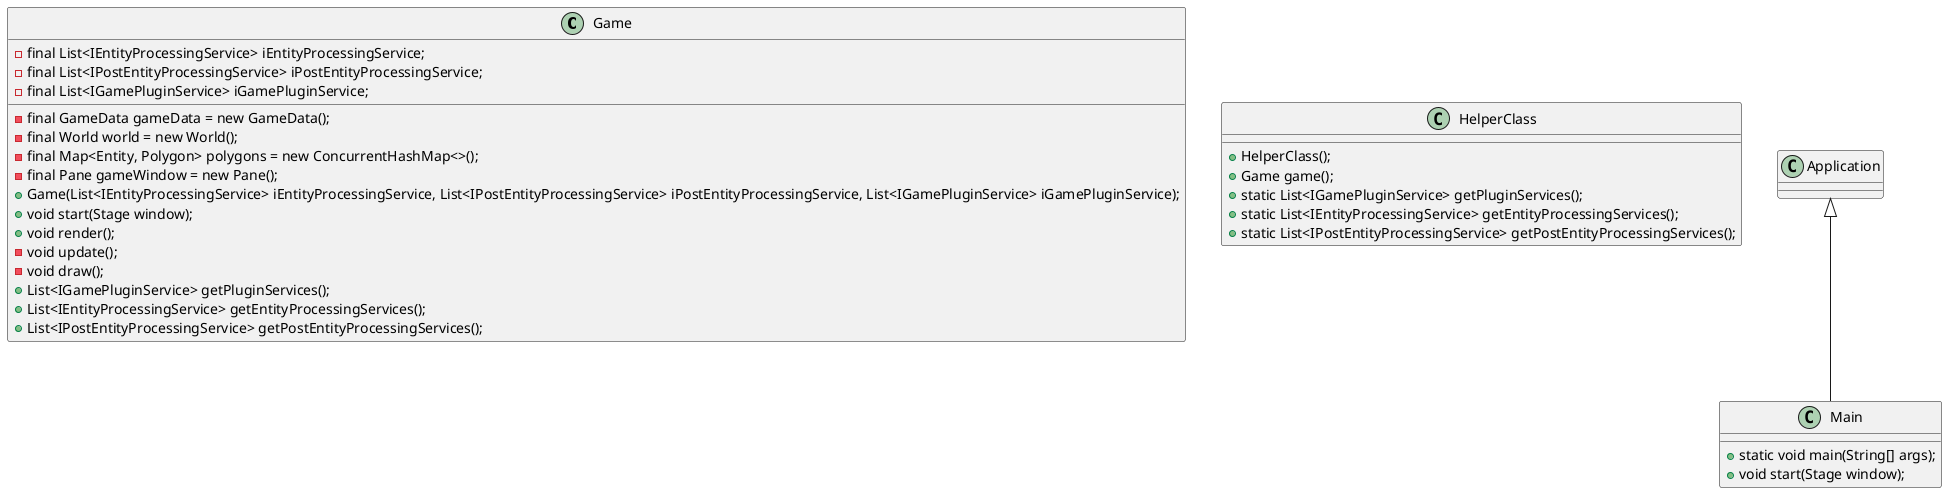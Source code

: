 @startuml
'https://plantuml.com/class-diagram

class Game{
- final GameData gameData = new GameData();
- final World world = new World();
- final Map<Entity, Polygon> polygons = new ConcurrentHashMap<>();
- final Pane gameWindow = new Pane();
- final List<IEntityProcessingService> iEntityProcessingService;
- final List<IPostEntityProcessingService> iPostEntityProcessingService;
- final List<IGamePluginService> iGamePluginService;
+ Game(List<IEntityProcessingService> iEntityProcessingService, List<IPostEntityProcessingService> iPostEntityProcessingService, List<IGamePluginService> iGamePluginService);
+ void start(Stage window);
+ void render();
- void update();
- void draw();
+ List<IGamePluginService> getPluginServices();
+ List<IEntityProcessingService> getEntityProcessingServices();
+ List<IPostEntityProcessingService> getPostEntityProcessingServices();
}

class HelperClass{
+ HelperClass();
+ Game game();
+ static List<IGamePluginService> getPluginServices();
+ static List<IEntityProcessingService> getEntityProcessingServices();
+ static List<IPostEntityProcessingService> getPostEntityProcessingServices();
}

class Main extends Application{
+ static void main(String[] args);
+ void start(Stage window);
}

@enduml
